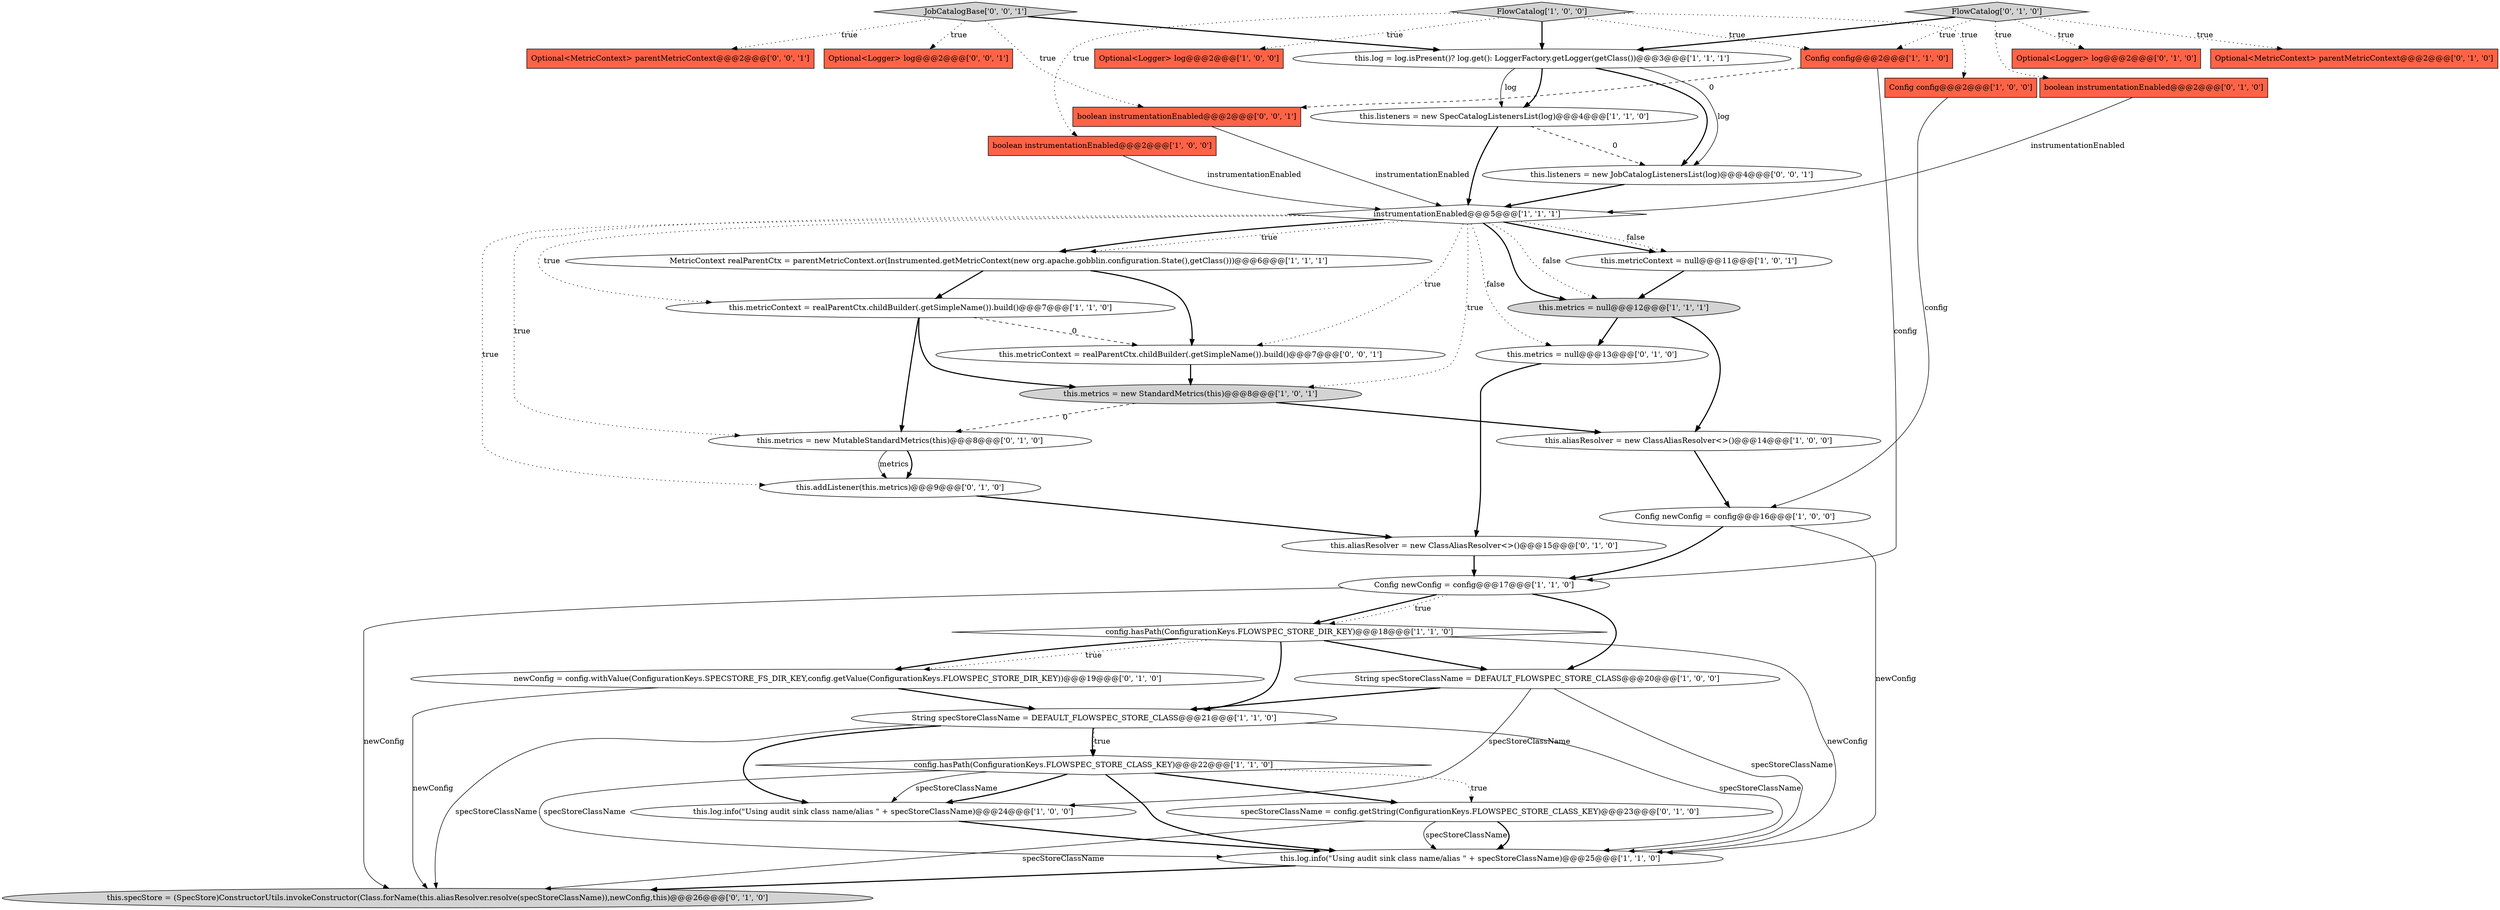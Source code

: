 digraph {
19 [style = filled, label = "this.log = log.isPresent()? log.get(): LoggerFactory.getLogger(getClass())@@@3@@@['1', '1', '1']", fillcolor = white, shape = ellipse image = "AAA0AAABBB1BBB"];
5 [style = filled, label = "Optional<Logger> log@@@2@@@['1', '0', '0']", fillcolor = tomato, shape = box image = "AAA0AAABBB1BBB"];
8 [style = filled, label = "Config config@@@2@@@['1', '1', '0']", fillcolor = tomato, shape = box image = "AAA0AAABBB1BBB"];
16 [style = filled, label = "String specStoreClassName = DEFAULT_FLOWSPEC_STORE_CLASS@@@20@@@['1', '0', '0']", fillcolor = white, shape = ellipse image = "AAA0AAABBB1BBB"];
10 [style = filled, label = "FlowCatalog['1', '0', '0']", fillcolor = lightgray, shape = diamond image = "AAA0AAABBB1BBB"];
6 [style = filled, label = "this.metricContext = realParentCtx.childBuilder(.getSimpleName()).build()@@@7@@@['1', '1', '0']", fillcolor = white, shape = ellipse image = "AAA0AAABBB1BBB"];
26 [style = filled, label = "this.specStore = (SpecStore)ConstructorUtils.invokeConstructor(Class.forName(this.aliasResolver.resolve(specStoreClassName)),newConfig,this)@@@26@@@['0', '1', '0']", fillcolor = lightgray, shape = ellipse image = "AAA0AAABBB2BBB"];
28 [style = filled, label = "this.aliasResolver = new ClassAliasResolver<>()@@@15@@@['0', '1', '0']", fillcolor = white, shape = ellipse image = "AAA0AAABBB2BBB"];
23 [style = filled, label = "this.addListener(this.metrics)@@@9@@@['0', '1', '0']", fillcolor = white, shape = ellipse image = "AAA1AAABBB2BBB"];
27 [style = filled, label = "Optional<Logger> log@@@2@@@['0', '1', '0']", fillcolor = tomato, shape = box image = "AAA0AAABBB2BBB"];
4 [style = filled, label = "this.metricContext = null@@@11@@@['1', '0', '1']", fillcolor = white, shape = ellipse image = "AAA0AAABBB1BBB"];
14 [style = filled, label = "this.aliasResolver = new ClassAliasResolver<>()@@@14@@@['1', '0', '0']", fillcolor = white, shape = ellipse image = "AAA0AAABBB1BBB"];
7 [style = filled, label = "Config config@@@2@@@['1', '0', '0']", fillcolor = tomato, shape = box image = "AAA0AAABBB1BBB"];
17 [style = filled, label = "this.metrics = new StandardMetrics(this)@@@8@@@['1', '0', '1']", fillcolor = lightgray, shape = ellipse image = "AAA0AAABBB1BBB"];
22 [style = filled, label = "Optional<MetricContext> parentMetricContext@@@2@@@['0', '1', '0']", fillcolor = tomato, shape = box image = "AAA0AAABBB2BBB"];
33 [style = filled, label = "JobCatalogBase['0', '0', '1']", fillcolor = lightgray, shape = diamond image = "AAA0AAABBB3BBB"];
1 [style = filled, label = "this.metrics = null@@@12@@@['1', '1', '1']", fillcolor = lightgray, shape = ellipse image = "AAA0AAABBB1BBB"];
15 [style = filled, label = "this.log.info(\"Using audit sink class name/alias \" + specStoreClassName)@@@24@@@['1', '0', '0']", fillcolor = white, shape = ellipse image = "AAA0AAABBB1BBB"];
32 [style = filled, label = "this.metrics = new MutableStandardMetrics(this)@@@8@@@['0', '1', '0']", fillcolor = white, shape = ellipse image = "AAA1AAABBB2BBB"];
31 [style = filled, label = "specStoreClassName = config.getString(ConfigurationKeys.FLOWSPEC_STORE_CLASS_KEY)@@@23@@@['0', '1', '0']", fillcolor = white, shape = ellipse image = "AAA0AAABBB2BBB"];
18 [style = filled, label = "Config newConfig = config@@@16@@@['1', '0', '0']", fillcolor = white, shape = ellipse image = "AAA0AAABBB1BBB"];
21 [style = filled, label = "config.hasPath(ConfigurationKeys.FLOWSPEC_STORE_CLASS_KEY)@@@22@@@['1', '1', '0']", fillcolor = white, shape = diamond image = "AAA0AAABBB1BBB"];
13 [style = filled, label = "this.listeners = new SpecCatalogListenersList(log)@@@4@@@['1', '1', '0']", fillcolor = white, shape = ellipse image = "AAA0AAABBB1BBB"];
9 [style = filled, label = "MetricContext realParentCtx = parentMetricContext.or(Instrumented.getMetricContext(new org.apache.gobblin.configuration.State(),getClass()))@@@6@@@['1', '1', '1']", fillcolor = white, shape = ellipse image = "AAA0AAABBB1BBB"];
29 [style = filled, label = "FlowCatalog['0', '1', '0']", fillcolor = lightgray, shape = diamond image = "AAA0AAABBB2BBB"];
2 [style = filled, label = "config.hasPath(ConfigurationKeys.FLOWSPEC_STORE_DIR_KEY)@@@18@@@['1', '1', '0']", fillcolor = white, shape = diamond image = "AAA0AAABBB1BBB"];
24 [style = filled, label = "boolean instrumentationEnabled@@@2@@@['0', '1', '0']", fillcolor = tomato, shape = box image = "AAA0AAABBB2BBB"];
11 [style = filled, label = "instrumentationEnabled@@@5@@@['1', '1', '1']", fillcolor = white, shape = diamond image = "AAA0AAABBB1BBB"];
36 [style = filled, label = "Optional<Logger> log@@@2@@@['0', '0', '1']", fillcolor = tomato, shape = box image = "AAA0AAABBB3BBB"];
37 [style = filled, label = "boolean instrumentationEnabled@@@2@@@['0', '0', '1']", fillcolor = tomato, shape = box image = "AAA0AAABBB3BBB"];
3 [style = filled, label = "boolean instrumentationEnabled@@@2@@@['1', '0', '0']", fillcolor = tomato, shape = box image = "AAA0AAABBB1BBB"];
34 [style = filled, label = "this.metricContext = realParentCtx.childBuilder(.getSimpleName()).build()@@@7@@@['0', '0', '1']", fillcolor = white, shape = ellipse image = "AAA0AAABBB3BBB"];
38 [style = filled, label = "this.listeners = new JobCatalogListenersList(log)@@@4@@@['0', '0', '1']", fillcolor = white, shape = ellipse image = "AAA0AAABBB3BBB"];
20 [style = filled, label = "String specStoreClassName = DEFAULT_FLOWSPEC_STORE_CLASS@@@21@@@['1', '1', '0']", fillcolor = white, shape = ellipse image = "AAA0AAABBB1BBB"];
0 [style = filled, label = "this.log.info(\"Using audit sink class name/alias \" + specStoreClassName)@@@25@@@['1', '1', '0']", fillcolor = white, shape = ellipse image = "AAA0AAABBB1BBB"];
12 [style = filled, label = "Config newConfig = config@@@17@@@['1', '1', '0']", fillcolor = white, shape = ellipse image = "AAA0AAABBB1BBB"];
25 [style = filled, label = "newConfig = config.withValue(ConfigurationKeys.SPECSTORE_FS_DIR_KEY,config.getValue(ConfigurationKeys.FLOWSPEC_STORE_DIR_KEY))@@@19@@@['0', '1', '0']", fillcolor = white, shape = ellipse image = "AAA0AAABBB2BBB"];
35 [style = filled, label = "Optional<MetricContext> parentMetricContext@@@2@@@['0', '0', '1']", fillcolor = tomato, shape = box image = "AAA0AAABBB3BBB"];
30 [style = filled, label = "this.metrics = null@@@13@@@['0', '1', '0']", fillcolor = white, shape = ellipse image = "AAA0AAABBB2BBB"];
32->23 [style = bold, label=""];
11->23 [style = dotted, label="true"];
11->4 [style = bold, label=""];
29->19 [style = bold, label=""];
18->0 [style = solid, label="newConfig"];
20->21 [style = dotted, label="true"];
19->38 [style = bold, label=""];
17->14 [style = bold, label=""];
10->7 [style = dotted, label="true"];
12->16 [style = bold, label=""];
19->13 [style = solid, label="log"];
13->11 [style = bold, label=""];
15->0 [style = bold, label=""];
3->11 [style = solid, label="instrumentationEnabled"];
6->32 [style = bold, label=""];
11->30 [style = dotted, label="false"];
33->37 [style = dotted, label="true"];
8->12 [style = solid, label="config"];
1->30 [style = bold, label=""];
6->34 [style = dashed, label="0"];
31->26 [style = solid, label="specStoreClassName"];
9->34 [style = bold, label=""];
13->38 [style = dashed, label="0"];
16->15 [style = solid, label="specStoreClassName"];
10->3 [style = dotted, label="true"];
16->0 [style = solid, label="specStoreClassName"];
7->18 [style = solid, label="config"];
20->15 [style = bold, label=""];
1->14 [style = bold, label=""];
34->17 [style = bold, label=""];
4->1 [style = bold, label=""];
21->0 [style = solid, label="specStoreClassName"];
37->11 [style = solid, label="instrumentationEnabled"];
25->26 [style = solid, label="newConfig"];
10->8 [style = dotted, label="true"];
33->35 [style = dotted, label="true"];
11->6 [style = dotted, label="true"];
0->26 [style = bold, label=""];
30->28 [style = bold, label=""];
2->16 [style = bold, label=""];
11->34 [style = dotted, label="true"];
33->36 [style = dotted, label="true"];
11->32 [style = dotted, label="true"];
29->24 [style = dotted, label="true"];
21->15 [style = bold, label=""];
29->8 [style = dotted, label="true"];
32->23 [style = solid, label="metrics"];
12->2 [style = bold, label=""];
12->2 [style = dotted, label="true"];
11->17 [style = dotted, label="true"];
19->13 [style = bold, label=""];
9->6 [style = bold, label=""];
29->27 [style = dotted, label="true"];
24->11 [style = solid, label="instrumentationEnabled"];
21->31 [style = dotted, label="true"];
21->0 [style = bold, label=""];
38->11 [style = bold, label=""];
11->9 [style = dotted, label="true"];
28->12 [style = bold, label=""];
14->18 [style = bold, label=""];
8->37 [style = dashed, label="0"];
25->20 [style = bold, label=""];
11->4 [style = dotted, label="false"];
20->26 [style = solid, label="specStoreClassName"];
11->9 [style = bold, label=""];
2->25 [style = dotted, label="true"];
6->17 [style = bold, label=""];
11->1 [style = bold, label=""];
31->0 [style = solid, label="specStoreClassName"];
2->25 [style = bold, label=""];
10->19 [style = bold, label=""];
2->0 [style = solid, label="newConfig"];
20->21 [style = bold, label=""];
11->1 [style = dotted, label="false"];
21->15 [style = solid, label="specStoreClassName"];
2->20 [style = bold, label=""];
20->0 [style = solid, label="specStoreClassName"];
16->20 [style = bold, label=""];
33->19 [style = bold, label=""];
19->38 [style = solid, label="log"];
17->32 [style = dashed, label="0"];
23->28 [style = bold, label=""];
29->22 [style = dotted, label="true"];
18->12 [style = bold, label=""];
21->31 [style = bold, label=""];
10->5 [style = dotted, label="true"];
31->0 [style = bold, label=""];
12->26 [style = solid, label="newConfig"];
}
